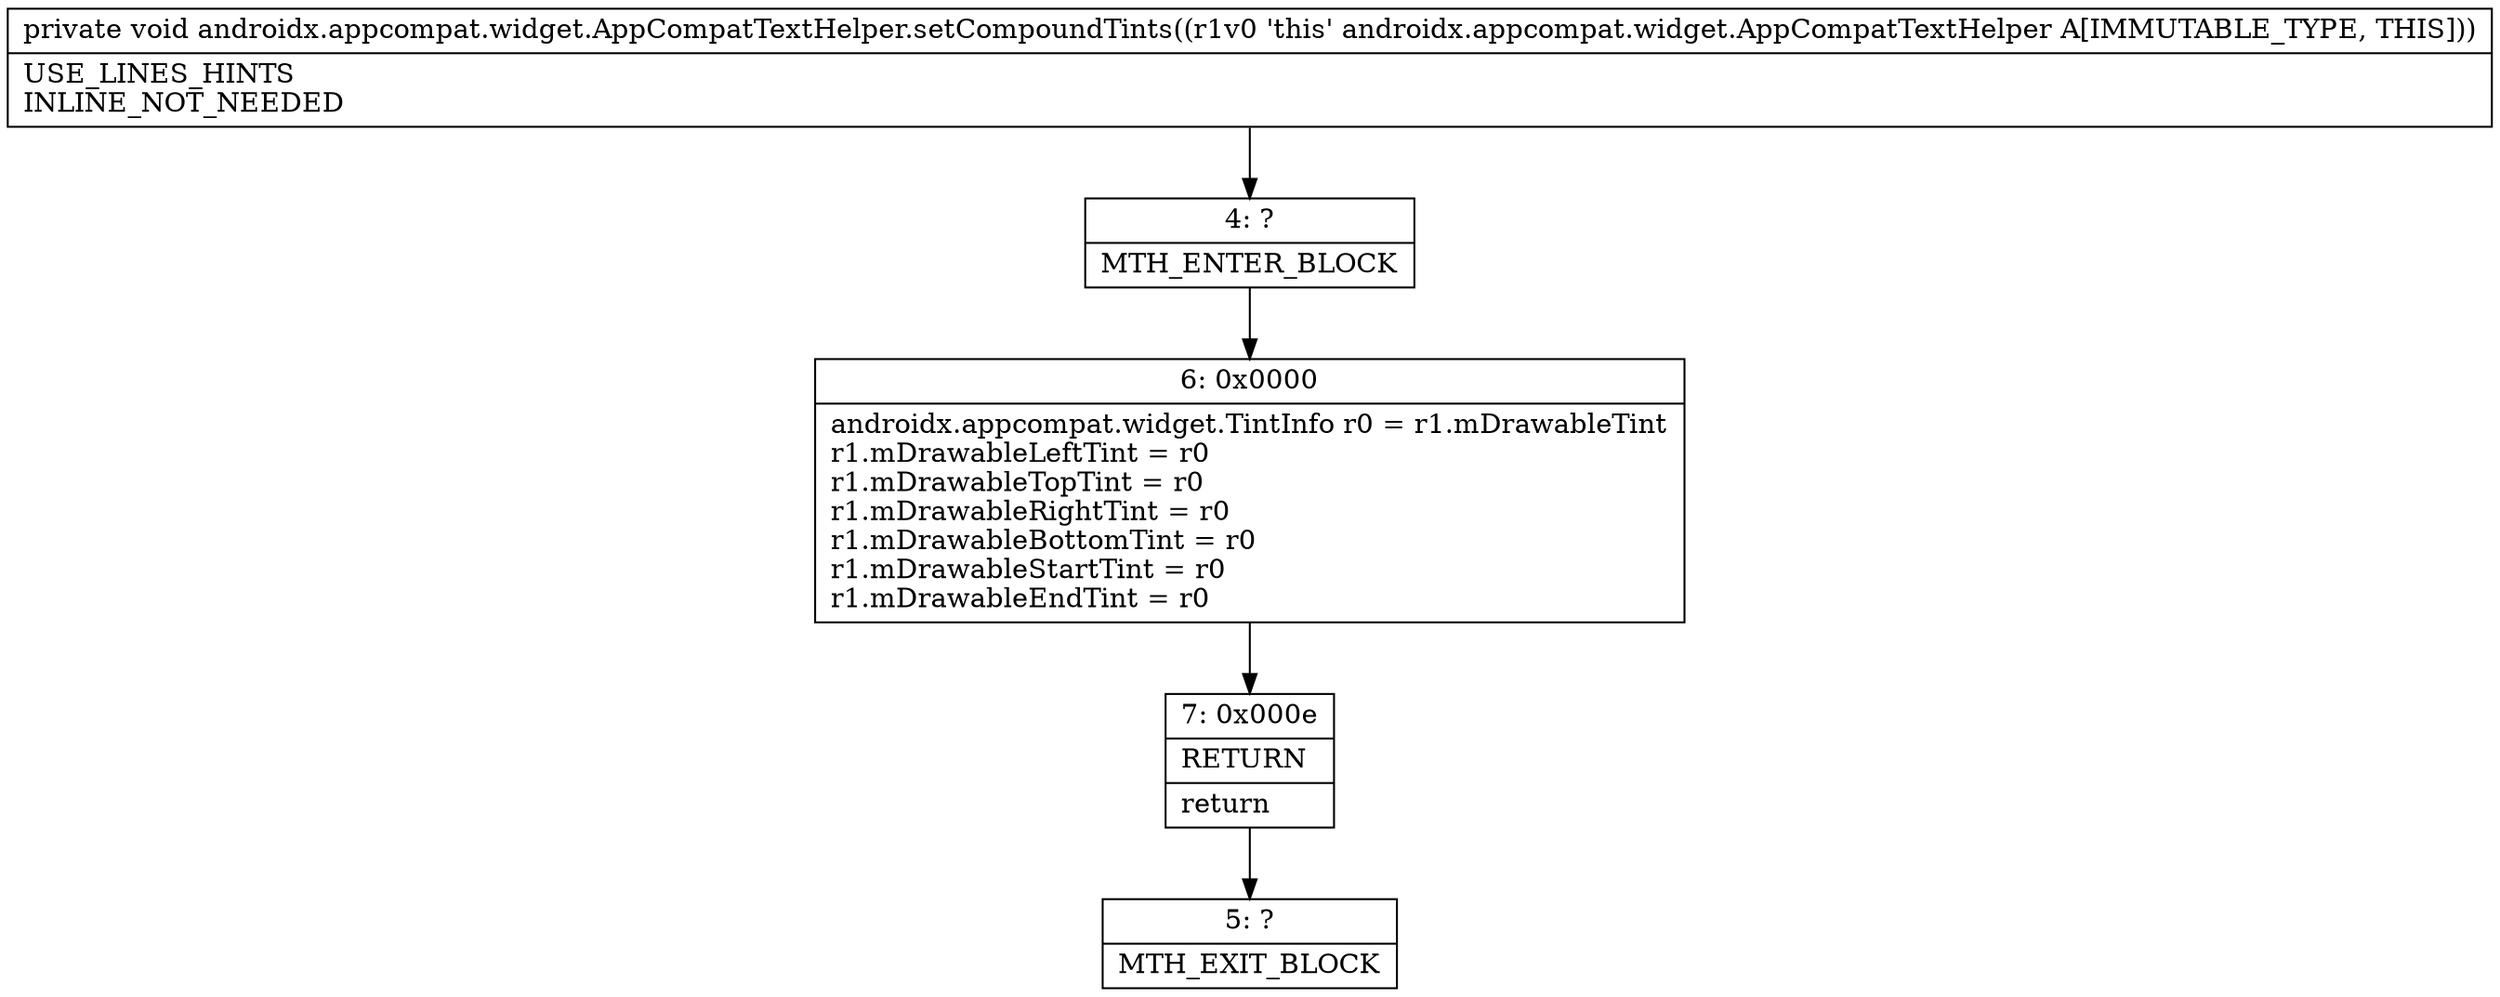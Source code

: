 digraph "CFG forandroidx.appcompat.widget.AppCompatTextHelper.setCompoundTints()V" {
Node_4 [shape=record,label="{4\:\ ?|MTH_ENTER_BLOCK\l}"];
Node_6 [shape=record,label="{6\:\ 0x0000|androidx.appcompat.widget.TintInfo r0 = r1.mDrawableTint\lr1.mDrawableLeftTint = r0\lr1.mDrawableTopTint = r0\lr1.mDrawableRightTint = r0\lr1.mDrawableBottomTint = r0\lr1.mDrawableStartTint = r0\lr1.mDrawableEndTint = r0\l}"];
Node_7 [shape=record,label="{7\:\ 0x000e|RETURN\l|return\l}"];
Node_5 [shape=record,label="{5\:\ ?|MTH_EXIT_BLOCK\l}"];
MethodNode[shape=record,label="{private void androidx.appcompat.widget.AppCompatTextHelper.setCompoundTints((r1v0 'this' androidx.appcompat.widget.AppCompatTextHelper A[IMMUTABLE_TYPE, THIS]))  | USE_LINES_HINTS\lINLINE_NOT_NEEDED\l}"];
MethodNode -> Node_4;Node_4 -> Node_6;
Node_6 -> Node_7;
Node_7 -> Node_5;
}

